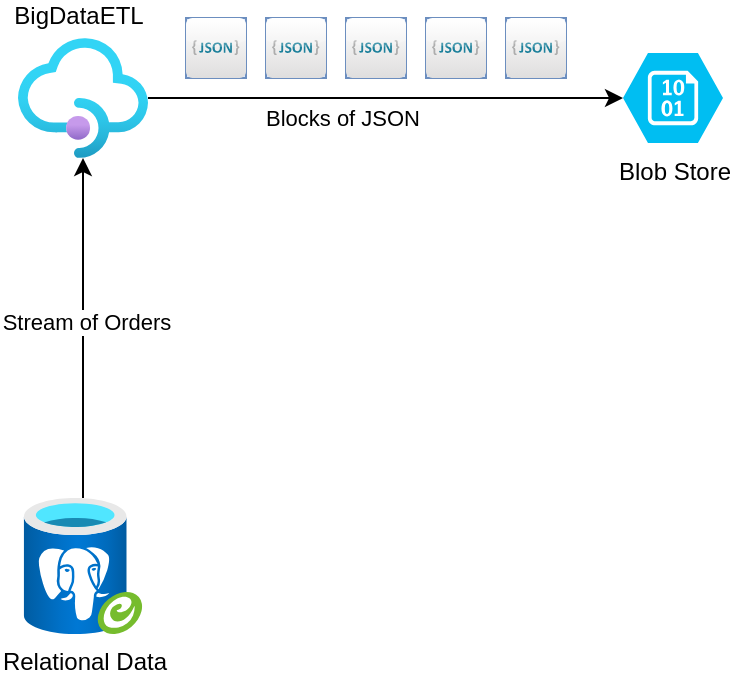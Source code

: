 <mxfile version="21.6.1" type="device">
  <diagram name="Page-1" id="hTC-Elfr-4jHR51_G5wj">
    <mxGraphModel dx="753" dy="496" grid="1" gridSize="10" guides="1" tooltips="1" connect="1" arrows="1" fold="1" page="1" pageScale="1" pageWidth="4681" pageHeight="3300" math="0" shadow="0">
      <root>
        <mxCell id="0" />
        <mxCell id="1" parent="0" />
        <mxCell id="iaal4ktGuOuvBLc9UNmJ-4" style="edgeStyle=orthogonalEdgeStyle;rounded=0;orthogonalLoop=1;jettySize=auto;html=1;" edge="1" parent="1" source="iaal4ktGuOuvBLc9UNmJ-1" target="iaal4ktGuOuvBLc9UNmJ-2">
          <mxGeometry relative="1" as="geometry" />
        </mxCell>
        <mxCell id="iaal4ktGuOuvBLc9UNmJ-5" value="Stream of Orders" style="edgeLabel;html=1;align=center;verticalAlign=middle;resizable=0;points=[];" vertex="1" connectable="0" parent="iaal4ktGuOuvBLc9UNmJ-4">
          <mxGeometry x="0.035" y="-1" relative="1" as="geometry">
            <mxPoint as="offset" />
          </mxGeometry>
        </mxCell>
        <mxCell id="iaal4ktGuOuvBLc9UNmJ-1" value="Relational Data" style="image;aspect=fixed;html=1;points=[];align=center;fontSize=12;image=img/lib/azure2/databases/Azure_Database_PostgreSQL_Server_Group.svg;" vertex="1" parent="1">
          <mxGeometry x="42.5" y="280" width="60" height="68" as="geometry" />
        </mxCell>
        <mxCell id="iaal4ktGuOuvBLc9UNmJ-6" style="edgeStyle=orthogonalEdgeStyle;rounded=0;orthogonalLoop=1;jettySize=auto;html=1;entryX=0;entryY=0.5;entryDx=0;entryDy=0;entryPerimeter=0;" edge="1" parent="1" source="iaal4ktGuOuvBLc9UNmJ-2" target="iaal4ktGuOuvBLc9UNmJ-3">
          <mxGeometry relative="1" as="geometry" />
        </mxCell>
        <mxCell id="iaal4ktGuOuvBLc9UNmJ-40" value="Blocks of JSON" style="edgeLabel;html=1;align=center;verticalAlign=middle;resizable=0;points=[];" vertex="1" connectable="0" parent="iaal4ktGuOuvBLc9UNmJ-6">
          <mxGeometry x="-0.187" y="3" relative="1" as="geometry">
            <mxPoint y="13" as="offset" />
          </mxGeometry>
        </mxCell>
        <mxCell id="iaal4ktGuOuvBLc9UNmJ-2" value="BigDataETL" style="image;aspect=fixed;html=1;points=[];align=center;fontSize=12;image=img/lib/azure2/app_services/API_Management_Services.svg;verticalAlign=bottom;labelPosition=center;verticalLabelPosition=top;spacingRight=6;spacing=0;spacingBottom=4;" vertex="1" parent="1">
          <mxGeometry x="40" y="50" width="65" height="60" as="geometry" />
        </mxCell>
        <mxCell id="iaal4ktGuOuvBLc9UNmJ-3" value="Blob Store" style="verticalLabelPosition=bottom;html=1;verticalAlign=top;align=center;strokeColor=none;fillColor=#00BEF2;shape=mxgraph.azure.storage_blob;" vertex="1" parent="1">
          <mxGeometry x="342.5" y="57.5" width="50" height="45" as="geometry" />
        </mxCell>
        <mxCell id="iaal4ktGuOuvBLc9UNmJ-17" value="" style="group" vertex="1" connectable="0" parent="1">
          <mxGeometry x="124" y="40" width="190" height="30" as="geometry" />
        </mxCell>
        <mxCell id="iaal4ktGuOuvBLc9UNmJ-12" value="" style="whiteSpace=wrap;html=1;aspect=fixed;fillColor=#dae8fc;strokeColor=#6c8ebf;" vertex="1" parent="iaal4ktGuOuvBLc9UNmJ-17">
          <mxGeometry width="30" height="30" as="geometry" />
        </mxCell>
        <mxCell id="iaal4ktGuOuvBLc9UNmJ-13" value="" style="whiteSpace=wrap;html=1;aspect=fixed;fillColor=#dae8fc;strokeColor=#6c8ebf;" vertex="1" parent="iaal4ktGuOuvBLc9UNmJ-17">
          <mxGeometry x="40" width="30" height="30" as="geometry" />
        </mxCell>
        <mxCell id="iaal4ktGuOuvBLc9UNmJ-14" value="" style="whiteSpace=wrap;html=1;aspect=fixed;fillColor=#dae8fc;strokeColor=#6c8ebf;" vertex="1" parent="iaal4ktGuOuvBLc9UNmJ-17">
          <mxGeometry x="80" width="30" height="30" as="geometry" />
        </mxCell>
        <mxCell id="iaal4ktGuOuvBLc9UNmJ-15" value="" style="whiteSpace=wrap;html=1;aspect=fixed;fillColor=#dae8fc;strokeColor=#6c8ebf;" vertex="1" parent="iaal4ktGuOuvBLc9UNmJ-17">
          <mxGeometry x="120" width="30" height="30" as="geometry" />
        </mxCell>
        <mxCell id="iaal4ktGuOuvBLc9UNmJ-16" value="" style="whiteSpace=wrap;html=1;aspect=fixed;fillColor=#dae8fc;strokeColor=#6c8ebf;" vertex="1" parent="iaal4ktGuOuvBLc9UNmJ-17">
          <mxGeometry x="160" width="30" height="30" as="geometry" />
        </mxCell>
        <mxCell id="iaal4ktGuOuvBLc9UNmJ-18" value="" style="dashed=0;outlineConnect=0;html=1;align=center;labelPosition=center;verticalLabelPosition=bottom;verticalAlign=top;shape=mxgraph.webicons.json_2;gradientColor=#DFDEDE" vertex="1" parent="iaal4ktGuOuvBLc9UNmJ-17">
          <mxGeometry width="30" height="30" as="geometry" />
        </mxCell>
        <mxCell id="iaal4ktGuOuvBLc9UNmJ-19" value="" style="dashed=0;outlineConnect=0;html=1;align=center;labelPosition=center;verticalLabelPosition=bottom;verticalAlign=top;shape=mxgraph.webicons.json_2;gradientColor=#DFDEDE" vertex="1" parent="1">
          <mxGeometry x="164" y="40" width="30" height="30" as="geometry" />
        </mxCell>
        <mxCell id="iaal4ktGuOuvBLc9UNmJ-20" value="" style="dashed=0;outlineConnect=0;html=1;align=center;labelPosition=center;verticalLabelPosition=bottom;verticalAlign=top;shape=mxgraph.webicons.json_2;gradientColor=#DFDEDE" vertex="1" parent="1">
          <mxGeometry x="204" y="40" width="30" height="30" as="geometry" />
        </mxCell>
        <mxCell id="iaal4ktGuOuvBLc9UNmJ-21" value="" style="dashed=0;outlineConnect=0;html=1;align=center;labelPosition=center;verticalLabelPosition=bottom;verticalAlign=top;shape=mxgraph.webicons.json_2;gradientColor=#DFDEDE" vertex="1" parent="1">
          <mxGeometry x="244" y="40" width="30" height="30" as="geometry" />
        </mxCell>
        <mxCell id="iaal4ktGuOuvBLc9UNmJ-22" value="" style="dashed=0;outlineConnect=0;html=1;align=center;labelPosition=center;verticalLabelPosition=bottom;verticalAlign=top;shape=mxgraph.webicons.json_2;gradientColor=#DFDEDE" vertex="1" parent="1">
          <mxGeometry x="284" y="40" width="30" height="30" as="geometry" />
        </mxCell>
      </root>
    </mxGraphModel>
  </diagram>
</mxfile>
